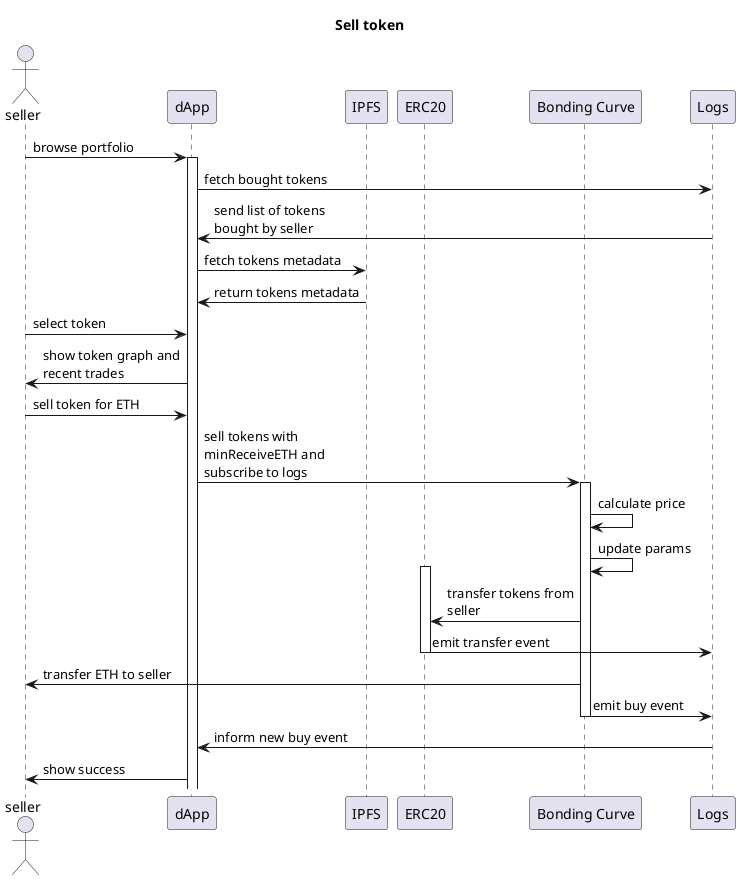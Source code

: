 @startuml
title Sell token
skinparam maxMessageSize 150
actor "seller" as seller
participant "dApp" as dapp
participant "IPFS" as ipfs
participant "ERC20" as token
participant "Bonding Curve" as curve
participant "Logs" as logs

seller -> dapp : browse portfolio
activate dapp
dapp -> logs : fetch bought tokens
logs -> dapp : send list of tokens bought by seller
dapp -> ipfs : fetch tokens metadata
ipfs -> dapp : return tokens metadata
seller -> dapp : select token
dapp -> seller : show token graph and recent trades
seller -> dapp :  sell token for ETH
dapp -> curve : sell tokens with minReceiveETH and subscribe to logs
activate curve
curve -> curve : calculate price
curve -> curve : update params
activate token
curve -> token : transfer tokens from seller
token -> logs : emit transfer event
deactivate token
curve -> seller : transfer ETH to seller
curve -> logs : emit buy event
deactivate curve
logs -> dapp : inform new buy event
dapp -> seller : show success
@enduml